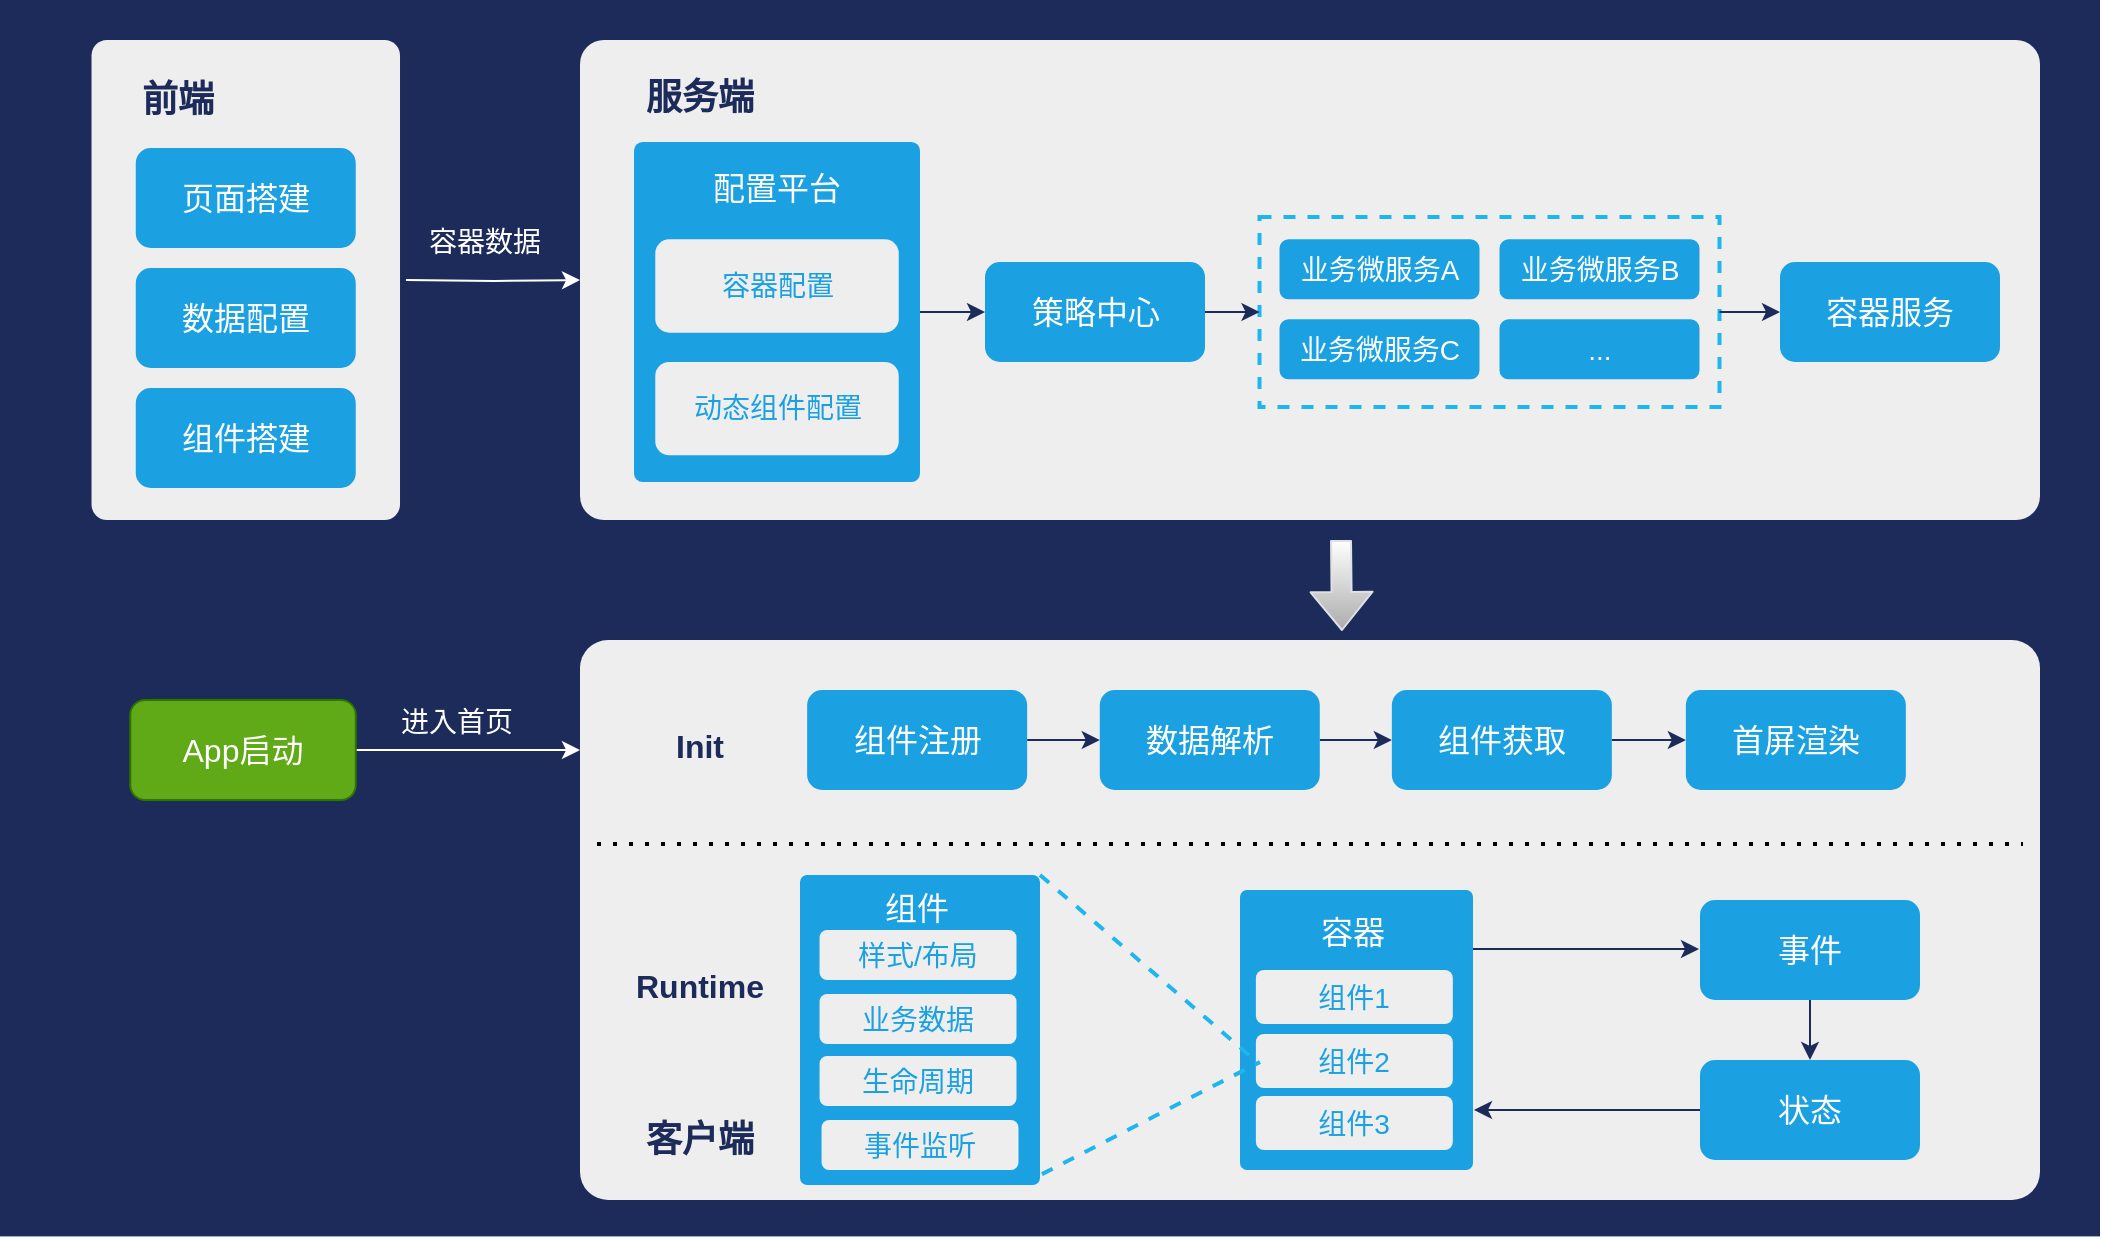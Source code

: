 <mxfile version="14.8.0" type="github">
  <diagram id="xTBZz55E-KKweozZhIX3" name="Page-1">
    <mxGraphModel dx="1267" dy="957" grid="1" gridSize="10" guides="1" tooltips="1" connect="1" arrows="1" fold="1" page="1" pageScale="1" pageWidth="827" pageHeight="1169" math="0" shadow="0">
      <root>
        <mxCell id="0" />
        <mxCell id="1" parent="0" />
        <mxCell id="AQQFFpmLckMg-UcqtIgD-104" value="" style="rounded=0;whiteSpace=wrap;html=1;align=left;strokeColor=none;fillColor=#1D2B5A;" parent="1" vertex="1">
          <mxGeometry width="1050" height="618.2" as="geometry" />
        </mxCell>
        <mxCell id="WwrGKV1JDbgC8S4xlekv-59" value="" style="group" vertex="1" connectable="0" parent="1">
          <mxGeometry x="290" y="20" width="730" height="240" as="geometry" />
        </mxCell>
        <mxCell id="djdo_xQmBs0lceA7BTwK-3" value="" style="rounded=1;whiteSpace=wrap;html=1;fillColor=#eeeeee;strokeColor=none;arcSize=5;" parent="WwrGKV1JDbgC8S4xlekv-59" vertex="1">
          <mxGeometry width="730" height="240" as="geometry" />
        </mxCell>
        <mxCell id="djdo_xQmBs0lceA7BTwK-9" value="&lt;font color=&quot;#1d2b5a&quot; size=&quot;1&quot;&gt;&lt;b style=&quot;font-size: 18px&quot;&gt;服务端&lt;/b&gt;&lt;/font&gt;" style="text;html=1;strokeColor=none;fillColor=none;align=center;verticalAlign=middle;whiteSpace=wrap;rounded=0;" parent="WwrGKV1JDbgC8S4xlekv-59" vertex="1">
          <mxGeometry x="30" y="19" width="60" height="20" as="geometry" />
        </mxCell>
        <mxCell id="WwrGKV1JDbgC8S4xlekv-13" value="" style="rounded=0;whiteSpace=wrap;html=1;fillColor=none;dashed=1;strokeColor=#1FB6EE;strokeWidth=2;" vertex="1" parent="WwrGKV1JDbgC8S4xlekv-59">
          <mxGeometry x="339.75" y="88.5" width="230" height="95" as="geometry" />
        </mxCell>
        <mxCell id="WwrGKV1JDbgC8S4xlekv-15" value="" style="edgeStyle=orthogonalEdgeStyle;rounded=0;orthogonalLoop=1;jettySize=auto;html=1;strokeColor=#1D2B5A;" edge="1" parent="WwrGKV1JDbgC8S4xlekv-59" source="WwrGKV1JDbgC8S4xlekv-14" target="WwrGKV1JDbgC8S4xlekv-13">
          <mxGeometry relative="1" as="geometry" />
        </mxCell>
        <mxCell id="WwrGKV1JDbgC8S4xlekv-14" value="&lt;font style=&quot;font-size: 16px&quot;&gt;策略中心&lt;/font&gt;" style="text;html=1;align=center;verticalAlign=middle;whiteSpace=wrap;rounded=1;fillColor=#1ba1e2;fontColor=#FFFFFF;" vertex="1" parent="WwrGKV1JDbgC8S4xlekv-59">
          <mxGeometry x="202.5" y="111" width="110" height="50" as="geometry" />
        </mxCell>
        <mxCell id="WwrGKV1JDbgC8S4xlekv-16" value="&lt;font style=&quot;font-size: 14px&quot;&gt;业务微服务C&lt;/font&gt;" style="text;html=1;align=center;verticalAlign=middle;whiteSpace=wrap;rounded=1;fillColor=#1ba1e2;fontColor=#FFFFFF;" vertex="1" parent="WwrGKV1JDbgC8S4xlekv-59">
          <mxGeometry x="349.75" y="139.66" width="100" height="30" as="geometry" />
        </mxCell>
        <mxCell id="WwrGKV1JDbgC8S4xlekv-20" value="" style="edgeStyle=orthogonalEdgeStyle;rounded=0;orthogonalLoop=1;jettySize=auto;html=1;strokeColor=#1D2B5A;exitX=1;exitY=0.5;exitDx=0;exitDy=0;" edge="1" parent="WwrGKV1JDbgC8S4xlekv-59" source="WwrGKV1JDbgC8S4xlekv-25" target="WwrGKV1JDbgC8S4xlekv-14">
          <mxGeometry relative="1" as="geometry">
            <mxPoint x="162" y="83.5" as="sourcePoint" />
          </mxGeometry>
        </mxCell>
        <mxCell id="WwrGKV1JDbgC8S4xlekv-9" value="&lt;font style=&quot;font-size: 14px&quot;&gt;业务微服务A&lt;/font&gt;" style="text;html=1;align=center;verticalAlign=middle;whiteSpace=wrap;rounded=1;fillColor=#1ba1e2;fontColor=#FFFFFF;" vertex="1" parent="WwrGKV1JDbgC8S4xlekv-59">
          <mxGeometry x="349.75" y="99.66" width="100" height="30" as="geometry" />
        </mxCell>
        <mxCell id="WwrGKV1JDbgC8S4xlekv-22" value="&lt;font style=&quot;font-size: 14px&quot;&gt;业务微服务B&lt;/font&gt;" style="text;html=1;align=center;verticalAlign=middle;whiteSpace=wrap;rounded=1;fillColor=#1ba1e2;fontColor=#FFFFFF;" vertex="1" parent="WwrGKV1JDbgC8S4xlekv-59">
          <mxGeometry x="459.75" y="99.66" width="100" height="30" as="geometry" />
        </mxCell>
        <mxCell id="WwrGKV1JDbgC8S4xlekv-23" value="&lt;span style=&quot;font-size: 14px&quot;&gt;...&lt;/span&gt;" style="text;html=1;align=center;verticalAlign=middle;whiteSpace=wrap;rounded=1;fillColor=#1ba1e2;fontColor=#FFFFFF;" vertex="1" parent="WwrGKV1JDbgC8S4xlekv-59">
          <mxGeometry x="459.75" y="139.66" width="100" height="30" as="geometry" />
        </mxCell>
        <mxCell id="WwrGKV1JDbgC8S4xlekv-30" value="&lt;font style=&quot;font-size: 16px&quot;&gt;容器服务&lt;/font&gt;" style="text;html=1;align=center;verticalAlign=middle;whiteSpace=wrap;rounded=1;fillColor=#1ba1e2;fontColor=#FFFFFF;" vertex="1" parent="WwrGKV1JDbgC8S4xlekv-59">
          <mxGeometry x="600" y="111" width="110" height="50" as="geometry" />
        </mxCell>
        <mxCell id="WwrGKV1JDbgC8S4xlekv-38" value="" style="edgeStyle=orthogonalEdgeStyle;rounded=0;orthogonalLoop=1;jettySize=auto;html=1;strokeColor=#1D2B5A;" edge="1" parent="WwrGKV1JDbgC8S4xlekv-59" source="WwrGKV1JDbgC8S4xlekv-13" target="WwrGKV1JDbgC8S4xlekv-30">
          <mxGeometry relative="1" as="geometry" />
        </mxCell>
        <mxCell id="WwrGKV1JDbgC8S4xlekv-25" value="" style="rounded=1;whiteSpace=wrap;html=1;dashed=1;fillColor=#1BA1E2;strokeColor=none;arcSize=3;" vertex="1" parent="WwrGKV1JDbgC8S4xlekv-59">
          <mxGeometry x="27.01" y="51" width="142.99" height="170" as="geometry" />
        </mxCell>
        <mxCell id="WwrGKV1JDbgC8S4xlekv-28" value="&lt;font style=&quot;font-size: 16px&quot; color=&quot;#ffffff&quot;&gt;配置平台&lt;/font&gt;" style="rounded=1;whiteSpace=wrap;html=1;dashed=1;fillColor=none;strokeColor=none;" vertex="1" parent="WwrGKV1JDbgC8S4xlekv-59">
          <mxGeometry x="49.804" y="50.996" width="97.391" height="46.667" as="geometry" />
        </mxCell>
        <mxCell id="WwrGKV1JDbgC8S4xlekv-26" value="&lt;font style=&quot;font-size: 14px&quot; color=&quot;#1ba1e2&quot;&gt;容器配置&lt;/font&gt;" style="text;html=1;align=center;verticalAlign=middle;whiteSpace=wrap;rounded=1;fontColor=#FFFFFF;fillColor=#EEEEEE;" vertex="1" parent="WwrGKV1JDbgC8S4xlekv-59">
          <mxGeometry x="37.634" y="99.658" width="121.739" height="46.667" as="geometry" />
        </mxCell>
        <mxCell id="WwrGKV1JDbgC8S4xlekv-27" value="&lt;font style=&quot;font-size: 14px&quot; color=&quot;#1ba1e2&quot;&gt;动态组件配置&lt;/font&gt;" style="text;html=1;align=center;verticalAlign=middle;whiteSpace=wrap;rounded=1;fontColor=#FFFFFF;fillColor=#EEEEEE;" vertex="1" parent="WwrGKV1JDbgC8S4xlekv-59">
          <mxGeometry x="37.637" y="160.998" width="121.739" height="46.667" as="geometry" />
        </mxCell>
        <mxCell id="WwrGKV1JDbgC8S4xlekv-3" value="" style="edgeStyle=orthogonalEdgeStyle;rounded=0;orthogonalLoop=1;jettySize=auto;html=1;strokeColor=#FFFFFF;" edge="1" parent="1" target="djdo_xQmBs0lceA7BTwK-3">
          <mxGeometry relative="1" as="geometry">
            <mxPoint x="203" y="140" as="sourcePoint" />
          </mxGeometry>
        </mxCell>
        <mxCell id="WwrGKV1JDbgC8S4xlekv-8" value="&lt;font style=&quot;font-size: 14px; line-height: 140%;&quot; color=&quot;#ffffff&quot;&gt;&amp;nbsp;容器数据&amp;nbsp;&lt;/font&gt;" style="edgeLabel;html=1;align=center;verticalAlign=middle;resizable=0;points=[];labelBackgroundColor=#1D2B5A;" vertex="1" connectable="0" parent="WwrGKV1JDbgC8S4xlekv-3">
          <mxGeometry relative="1" as="geometry">
            <mxPoint x="-5" y="-20" as="offset" />
          </mxGeometry>
        </mxCell>
        <mxCell id="AQQFFpmLckMg-UcqtIgD-72" value="" style="rounded=1;whiteSpace=wrap;html=1;fillColor=#eeeeee;strokeColor=none;arcSize=5;" parent="1" vertex="1">
          <mxGeometry x="45.76" y="20" width="154.25" height="240" as="geometry" />
        </mxCell>
        <mxCell id="AQQFFpmLckMg-UcqtIgD-77" value="&lt;font color=&quot;#1d2b5a&quot;&gt;&lt;span style=&quot;font-size: 18px&quot;&gt;&lt;b&gt;前端&lt;/b&gt;&lt;/span&gt;&lt;/font&gt;" style="text;html=1;strokeColor=none;fillColor=none;align=center;verticalAlign=middle;whiteSpace=wrap;rounded=0;" parent="1" vertex="1">
          <mxGeometry x="67.88" y="40" width="42.12" height="20" as="geometry" />
        </mxCell>
        <mxCell id="AQQFFpmLckMg-UcqtIgD-78" value="&lt;font style=&quot;font-size: 16px&quot;&gt;页面搭建&lt;/font&gt;" style="text;html=1;align=center;verticalAlign=middle;whiteSpace=wrap;rounded=1;fillColor=#1ba1e2;fontColor=#FFFFFF;" parent="1" vertex="1">
          <mxGeometry x="67.88" y="74" width="110" height="50" as="geometry" />
        </mxCell>
        <mxCell id="djdo_xQmBs0lceA7BTwK-5" value="" style="edgeStyle=orthogonalEdgeStyle;rounded=0;orthogonalLoop=1;jettySize=auto;html=1;strokeColor=#FFFFFF;" parent="1" source="djdo_xQmBs0lceA7BTwK-1" target="djdo_xQmBs0lceA7BTwK-4" edge="1">
          <mxGeometry relative="1" as="geometry">
            <Array as="points">
              <mxPoint x="220" y="375" />
              <mxPoint x="220" y="375" />
            </Array>
          </mxGeometry>
        </mxCell>
        <mxCell id="WwrGKV1JDbgC8S4xlekv-39" value="&lt;font style=&quot;font-size: 14px&quot;&gt;&amp;nbsp;进入首页&amp;nbsp;&lt;/font&gt;" style="edgeLabel;html=1;align=center;verticalAlign=middle;resizable=0;points=[];labelBackgroundColor=none;fontColor=#FFFFFF;" vertex="1" connectable="0" parent="djdo_xQmBs0lceA7BTwK-5">
          <mxGeometry x="-0.058" y="2" relative="1" as="geometry">
            <mxPoint x="-3" y="-12" as="offset" />
          </mxGeometry>
        </mxCell>
        <mxCell id="djdo_xQmBs0lceA7BTwK-1" value="&lt;font style=&quot;font-size: 16px&quot;&gt;App启动&lt;/font&gt;" style="text;html=1;align=center;verticalAlign=middle;whiteSpace=wrap;rounded=1;fillColor=#60a917;strokeColor=#2D7600;fontColor=#ffffff;" parent="1" vertex="1">
          <mxGeometry x="65.13" y="350" width="112.75" height="50" as="geometry" />
        </mxCell>
        <mxCell id="djdo_xQmBs0lceA7BTwK-4" value="" style="rounded=1;whiteSpace=wrap;html=1;fillColor=#eeeeee;strokeColor=none;arcSize=5;" parent="1" vertex="1">
          <mxGeometry x="290" y="320" width="730" height="280" as="geometry" />
        </mxCell>
        <mxCell id="djdo_xQmBs0lceA7BTwK-10" value="&lt;font color=&quot;#1d2b5a&quot; size=&quot;1&quot;&gt;&lt;b style=&quot;font-size: 18px&quot;&gt;客户端&lt;/b&gt;&lt;/font&gt;" style="text;html=1;strokeColor=none;fillColor=none;align=center;verticalAlign=middle;whiteSpace=wrap;rounded=0;" parent="1" vertex="1">
          <mxGeometry x="320" y="560" width="60" height="20" as="geometry" />
        </mxCell>
        <mxCell id="WwrGKV1JDbgC8S4xlekv-1" value="&lt;font style=&quot;font-size: 16px&quot;&gt;数据配置&lt;/font&gt;" style="text;html=1;align=center;verticalAlign=middle;whiteSpace=wrap;rounded=1;fillColor=#1ba1e2;fontColor=#FFFFFF;" vertex="1" parent="1">
          <mxGeometry x="67.88" y="134" width="110" height="50" as="geometry" />
        </mxCell>
        <mxCell id="WwrGKV1JDbgC8S4xlekv-2" value="&lt;font style=&quot;font-size: 16px&quot;&gt;组件搭建&lt;/font&gt;" style="text;html=1;align=center;verticalAlign=middle;whiteSpace=wrap;rounded=1;fillColor=#1ba1e2;fontColor=#FFFFFF;" vertex="1" parent="1">
          <mxGeometry x="67.88" y="194" width="110" height="50" as="geometry" />
        </mxCell>
        <mxCell id="WwrGKV1JDbgC8S4xlekv-7" value="" style="shape=flexArrow;endArrow=classic;html=1;strokeColor=#DCE1E6;gradientColor=#ffffff;exitX=0.47;exitY=-0.01;exitDx=0;exitDy=0;exitPerimeter=0;fillColor=#ABABAB;gradientDirection=north;" edge="1" parent="1">
          <mxGeometry width="50" height="50" relative="1" as="geometry">
            <mxPoint x="670.5" y="270.0" as="sourcePoint" />
            <mxPoint x="671" y="315.5" as="targetPoint" />
          </mxGeometry>
        </mxCell>
        <mxCell id="WwrGKV1JDbgC8S4xlekv-42" value="" style="edgeStyle=orthogonalEdgeStyle;rounded=0;orthogonalLoop=1;jettySize=auto;html=1;fontColor=#1D2B5A;strokeColor=#1D2B5A;" edge="1" parent="1" source="WwrGKV1JDbgC8S4xlekv-40" target="WwrGKV1JDbgC8S4xlekv-41">
          <mxGeometry relative="1" as="geometry" />
        </mxCell>
        <mxCell id="WwrGKV1JDbgC8S4xlekv-40" value="&lt;span style=&quot;font-size: 16px&quot;&gt;组件注册&lt;/span&gt;" style="text;html=1;align=center;verticalAlign=middle;whiteSpace=wrap;rounded=1;fillColor=#1ba1e2;fontColor=#FFFFFF;" vertex="1" parent="1">
          <mxGeometry x="403.57" y="345" width="110" height="50" as="geometry" />
        </mxCell>
        <mxCell id="WwrGKV1JDbgC8S4xlekv-46" value="" style="edgeStyle=orthogonalEdgeStyle;rounded=0;orthogonalLoop=1;jettySize=auto;html=1;fontColor=#1D2B5A;strokeColor=#1D2B5A;" edge="1" parent="1" source="WwrGKV1JDbgC8S4xlekv-41" target="WwrGKV1JDbgC8S4xlekv-45">
          <mxGeometry relative="1" as="geometry" />
        </mxCell>
        <mxCell id="WwrGKV1JDbgC8S4xlekv-41" value="&lt;span style=&quot;font-size: 16px&quot;&gt;数据解析&lt;/span&gt;" style="text;html=1;align=center;verticalAlign=middle;whiteSpace=wrap;rounded=1;fillColor=#1ba1e2;fontColor=#FFFFFF;" vertex="1" parent="1">
          <mxGeometry x="549.89" y="345" width="110" height="50" as="geometry" />
        </mxCell>
        <mxCell id="WwrGKV1JDbgC8S4xlekv-48" value="" style="edgeStyle=orthogonalEdgeStyle;rounded=0;orthogonalLoop=1;jettySize=auto;html=1;fontColor=#1D2B5A;strokeColor=#1D2B5A;" edge="1" parent="1" source="WwrGKV1JDbgC8S4xlekv-45" target="WwrGKV1JDbgC8S4xlekv-47">
          <mxGeometry relative="1" as="geometry" />
        </mxCell>
        <mxCell id="WwrGKV1JDbgC8S4xlekv-45" value="&lt;span style=&quot;font-size: 16px&quot;&gt;组件获取&lt;/span&gt;" style="text;html=1;align=center;verticalAlign=middle;whiteSpace=wrap;rounded=1;fillColor=#1ba1e2;fontColor=#FFFFFF;" vertex="1" parent="1">
          <mxGeometry x="695.93" y="345" width="110" height="50" as="geometry" />
        </mxCell>
        <mxCell id="WwrGKV1JDbgC8S4xlekv-47" value="&lt;span style=&quot;font-size: 16px&quot;&gt;首屏渲染&lt;/span&gt;" style="text;html=1;align=center;verticalAlign=middle;whiteSpace=wrap;rounded=1;fillColor=#1ba1e2;fontColor=#FFFFFF;" vertex="1" parent="1">
          <mxGeometry x="842.93" y="345" width="110" height="50" as="geometry" />
        </mxCell>
        <mxCell id="AQQFFpmLckMg-UcqtIgD-84" value="" style="endArrow=none;dashed=1;html=1;dashPattern=1 3;strokeWidth=2;fontColor=#FFFFFF;" parent="1" edge="1">
          <mxGeometry width="50" height="50" relative="1" as="geometry">
            <mxPoint x="298.5" y="422" as="sourcePoint" />
            <mxPoint x="1011.5" y="422" as="targetPoint" />
          </mxGeometry>
        </mxCell>
        <mxCell id="WwrGKV1JDbgC8S4xlekv-49" value="&lt;font color=&quot;#1d2b5a&quot; style=&quot;font-size: 16px&quot;&gt;&lt;b&gt;Init&lt;br&gt;&lt;/b&gt;&lt;/font&gt;" style="text;html=1;strokeColor=none;fillColor=none;align=center;verticalAlign=middle;whiteSpace=wrap;rounded=0;" vertex="1" parent="1">
          <mxGeometry x="320" y="350" width="60" height="45" as="geometry" />
        </mxCell>
        <mxCell id="WwrGKV1JDbgC8S4xlekv-50" value="&lt;font color=&quot;#1d2b5a&quot; style=&quot;font-size: 16px&quot;&gt;&lt;b&gt;Runtime&lt;br&gt;&lt;/b&gt;&lt;/font&gt;" style="text;html=1;strokeColor=none;fillColor=none;align=center;verticalAlign=middle;whiteSpace=wrap;rounded=0;" vertex="1" parent="1">
          <mxGeometry x="320" y="450" width="60" height="85" as="geometry" />
        </mxCell>
        <mxCell id="WwrGKV1JDbgC8S4xlekv-69" value="" style="group" vertex="1" connectable="0" parent="1">
          <mxGeometry x="620" y="445" width="116.5" height="140" as="geometry" />
        </mxCell>
        <mxCell id="WwrGKV1JDbgC8S4xlekv-53" value="" style="rounded=1;whiteSpace=wrap;html=1;dashed=1;fillColor=#1BA1E2;strokeColor=none;arcSize=3;" vertex="1" parent="WwrGKV1JDbgC8S4xlekv-69">
          <mxGeometry width="116.5" height="140" as="geometry" />
        </mxCell>
        <mxCell id="WwrGKV1JDbgC8S4xlekv-54" value="&lt;font color=&quot;#1ba1e2&quot;&gt;&lt;span style=&quot;font-size: 14px&quot;&gt;组件1&lt;/span&gt;&lt;/font&gt;" style="text;html=1;align=center;verticalAlign=middle;whiteSpace=wrap;rounded=1;fontColor=#FFFFFF;fillColor=#EEEEEE;" vertex="1" parent="WwrGKV1JDbgC8S4xlekv-69">
          <mxGeometry x="7.94" y="40" width="98.47" height="27" as="geometry" />
        </mxCell>
        <mxCell id="WwrGKV1JDbgC8S4xlekv-56" value="&lt;span style=&quot;color: rgb(255 , 255 , 255) ; font-size: 16px&quot;&gt;容器&lt;/span&gt;" style="rounded=1;whiteSpace=wrap;html=1;dashed=1;fillColor=none;strokeColor=none;" vertex="1" parent="WwrGKV1JDbgC8S4xlekv-69">
          <mxGeometry x="7.94" y="10" width="97.48" height="22" as="geometry" />
        </mxCell>
        <mxCell id="WwrGKV1JDbgC8S4xlekv-67" value="&lt;font color=&quot;#1ba1e2&quot;&gt;&lt;span style=&quot;font-size: 14px&quot;&gt;组件3&lt;/span&gt;&lt;/font&gt;" style="text;html=1;align=center;verticalAlign=middle;whiteSpace=wrap;rounded=1;fontColor=#FFFFFF;fillColor=#EEEEEE;" vertex="1" parent="WwrGKV1JDbgC8S4xlekv-69">
          <mxGeometry x="7.94" y="103" width="98.47" height="27" as="geometry" />
        </mxCell>
        <mxCell id="WwrGKV1JDbgC8S4xlekv-68" value="&lt;font color=&quot;#1ba1e2&quot;&gt;&lt;span style=&quot;font-size: 14px&quot;&gt;组件2&lt;/span&gt;&lt;/font&gt;" style="text;html=1;align=center;verticalAlign=middle;whiteSpace=wrap;rounded=1;fontColor=#FFFFFF;fillColor=#EEEEEE;" vertex="1" parent="WwrGKV1JDbgC8S4xlekv-69">
          <mxGeometry x="7.94" y="72" width="98.47" height="27" as="geometry" />
        </mxCell>
        <mxCell id="WwrGKV1JDbgC8S4xlekv-89" value="" style="endArrow=none;html=1;strokeWidth=2;fontColor=#FFFFFF;strokeColor=#1FB6EE;dashed=1;entryX=0;entryY=0.5;entryDx=0;entryDy=0;exitX=1;exitY=0;exitDx=0;exitDy=0;" edge="1" parent="1" source="WwrGKV1JDbgC8S4xlekv-79" target="WwrGKV1JDbgC8S4xlekv-68">
          <mxGeometry width="50" height="50" relative="1" as="geometry">
            <mxPoint x="538" y="438" as="sourcePoint" />
            <mxPoint x="628" y="490" as="targetPoint" />
          </mxGeometry>
        </mxCell>
        <mxCell id="WwrGKV1JDbgC8S4xlekv-90" value="" style="endArrow=none;html=1;strokeWidth=2;fontColor=#FFFFFF;strokeColor=#1FB6EE;dashed=1;exitX=1.008;exitY=0.965;exitDx=0;exitDy=0;exitPerimeter=0;" edge="1" parent="1" source="WwrGKV1JDbgC8S4xlekv-79">
          <mxGeometry width="50" height="50" relative="1" as="geometry">
            <mxPoint x="533.75" y="592.5" as="sourcePoint" />
            <mxPoint x="630" y="531" as="targetPoint" />
          </mxGeometry>
        </mxCell>
        <mxCell id="WwrGKV1JDbgC8S4xlekv-95" value="" style="edgeStyle=orthogonalEdgeStyle;rounded=0;orthogonalLoop=1;jettySize=auto;html=1;fontColor=#1D2B5A;strokeColor=#1D2B5A;exitX=0;exitY=0.5;exitDx=0;exitDy=0;" edge="1" parent="1">
          <mxGeometry relative="1" as="geometry">
            <mxPoint x="850" y="555" as="sourcePoint" />
            <mxPoint x="737" y="555" as="targetPoint" />
            <Array as="points">
              <mxPoint x="770" y="555" />
              <mxPoint x="770" y="555" />
            </Array>
          </mxGeometry>
        </mxCell>
        <mxCell id="WwrGKV1JDbgC8S4xlekv-92" value="&lt;span style=&quot;font-size: 16px&quot;&gt;状态&lt;/span&gt;" style="text;html=1;align=center;verticalAlign=middle;whiteSpace=wrap;rounded=1;fillColor=#1ba1e2;fontColor=#FFFFFF;" vertex="1" parent="1">
          <mxGeometry x="850" y="530" width="110" height="50" as="geometry" />
        </mxCell>
        <mxCell id="WwrGKV1JDbgC8S4xlekv-94" value="" style="edgeStyle=orthogonalEdgeStyle;rounded=0;orthogonalLoop=1;jettySize=auto;html=1;fontColor=#1D2B5A;strokeColor=#1D2B5A;" edge="1" parent="1" source="WwrGKV1JDbgC8S4xlekv-93" target="WwrGKV1JDbgC8S4xlekv-92">
          <mxGeometry relative="1" as="geometry" />
        </mxCell>
        <mxCell id="WwrGKV1JDbgC8S4xlekv-93" value="&lt;span style=&quot;font-size: 16px&quot;&gt;事件&lt;/span&gt;" style="text;html=1;align=center;verticalAlign=middle;whiteSpace=wrap;rounded=1;fillColor=#1ba1e2;fontColor=#FFFFFF;" vertex="1" parent="1">
          <mxGeometry x="850" y="450" width="110" height="50" as="geometry" />
        </mxCell>
        <mxCell id="WwrGKV1JDbgC8S4xlekv-103" value="" style="group" vertex="1" connectable="0" parent="1">
          <mxGeometry x="400" y="437.5" width="120.0" height="155" as="geometry" />
        </mxCell>
        <mxCell id="WwrGKV1JDbgC8S4xlekv-79" value="" style="rounded=1;whiteSpace=wrap;html=1;dashed=1;fillColor=#1BA1E2;strokeColor=none;arcSize=3;" vertex="1" parent="WwrGKV1JDbgC8S4xlekv-103">
          <mxGeometry width="120" height="155" as="geometry" />
        </mxCell>
        <mxCell id="WwrGKV1JDbgC8S4xlekv-80" value="&lt;font color=&quot;#1ba1e2&quot;&gt;&lt;span style=&quot;font-size: 14px&quot;&gt;样式/布局&lt;/span&gt;&lt;/font&gt;" style="text;html=1;align=center;verticalAlign=middle;whiteSpace=wrap;rounded=1;fontColor=#FFFFFF;fillColor=#EEEEEE;" vertex="1" parent="WwrGKV1JDbgC8S4xlekv-103">
          <mxGeometry x="9.78" y="27.5" width="98.47" height="25" as="geometry" />
        </mxCell>
        <mxCell id="WwrGKV1JDbgC8S4xlekv-81" value="&lt;font color=&quot;#ffffff&quot;&gt;&lt;span style=&quot;font-size: 16px&quot;&gt;组件&lt;/span&gt;&lt;/font&gt;" style="rounded=1;whiteSpace=wrap;html=1;dashed=1;fillColor=none;strokeColor=none;" vertex="1" parent="WwrGKV1JDbgC8S4xlekv-103">
          <mxGeometry x="9.78" y="5.5" width="97.48" height="22" as="geometry" />
        </mxCell>
        <mxCell id="WwrGKV1JDbgC8S4xlekv-85" value="&lt;font color=&quot;#1ba1e2&quot;&gt;&lt;span style=&quot;font-size: 14px&quot;&gt;业务数据&lt;/span&gt;&lt;/font&gt;" style="text;html=1;align=center;verticalAlign=middle;whiteSpace=wrap;rounded=1;fontColor=#FFFFFF;fillColor=#EEEEEE;" vertex="1" parent="WwrGKV1JDbgC8S4xlekv-103">
          <mxGeometry x="9.78" y="59.5" width="98.47" height="25" as="geometry" />
        </mxCell>
        <mxCell id="WwrGKV1JDbgC8S4xlekv-86" value="&lt;font color=&quot;#1ba1e2&quot;&gt;&lt;span style=&quot;font-size: 14px&quot;&gt;生命周期&lt;/span&gt;&lt;/font&gt;" style="text;html=1;align=center;verticalAlign=middle;whiteSpace=wrap;rounded=1;fontColor=#FFFFFF;fillColor=#EEEEEE;" vertex="1" parent="WwrGKV1JDbgC8S4xlekv-103">
          <mxGeometry x="9.78" y="90.5" width="98.47" height="25" as="geometry" />
        </mxCell>
        <mxCell id="WwrGKV1JDbgC8S4xlekv-87" value="&lt;font color=&quot;#1ba1e2&quot;&gt;&lt;span style=&quot;font-size: 14px&quot;&gt;事件监听&lt;/span&gt;&lt;/font&gt;" style="text;html=1;align=center;verticalAlign=middle;whiteSpace=wrap;rounded=1;fontColor=#FFFFFF;fillColor=#EEEEEE;" vertex="1" parent="WwrGKV1JDbgC8S4xlekv-103">
          <mxGeometry x="10.77" y="122.5" width="98.47" height="25" as="geometry" />
        </mxCell>
        <mxCell id="WwrGKV1JDbgC8S4xlekv-105" value="" style="edgeStyle=orthogonalEdgeStyle;rounded=0;orthogonalLoop=1;jettySize=auto;html=1;fontColor=#1D2B5A;strokeColor=#1D2B5A;exitX=0;exitY=0.5;exitDx=0;exitDy=0;endArrow=none;endFill=0;startArrow=classic;startFill=1;" edge="1" parent="1">
          <mxGeometry relative="1" as="geometry">
            <mxPoint x="849.5" y="474.5" as="sourcePoint" />
            <mxPoint x="736.5" y="474.5" as="targetPoint" />
            <Array as="points">
              <mxPoint x="769.5" y="474.5" />
              <mxPoint x="769.5" y="474.5" />
            </Array>
          </mxGeometry>
        </mxCell>
      </root>
    </mxGraphModel>
  </diagram>
</mxfile>
